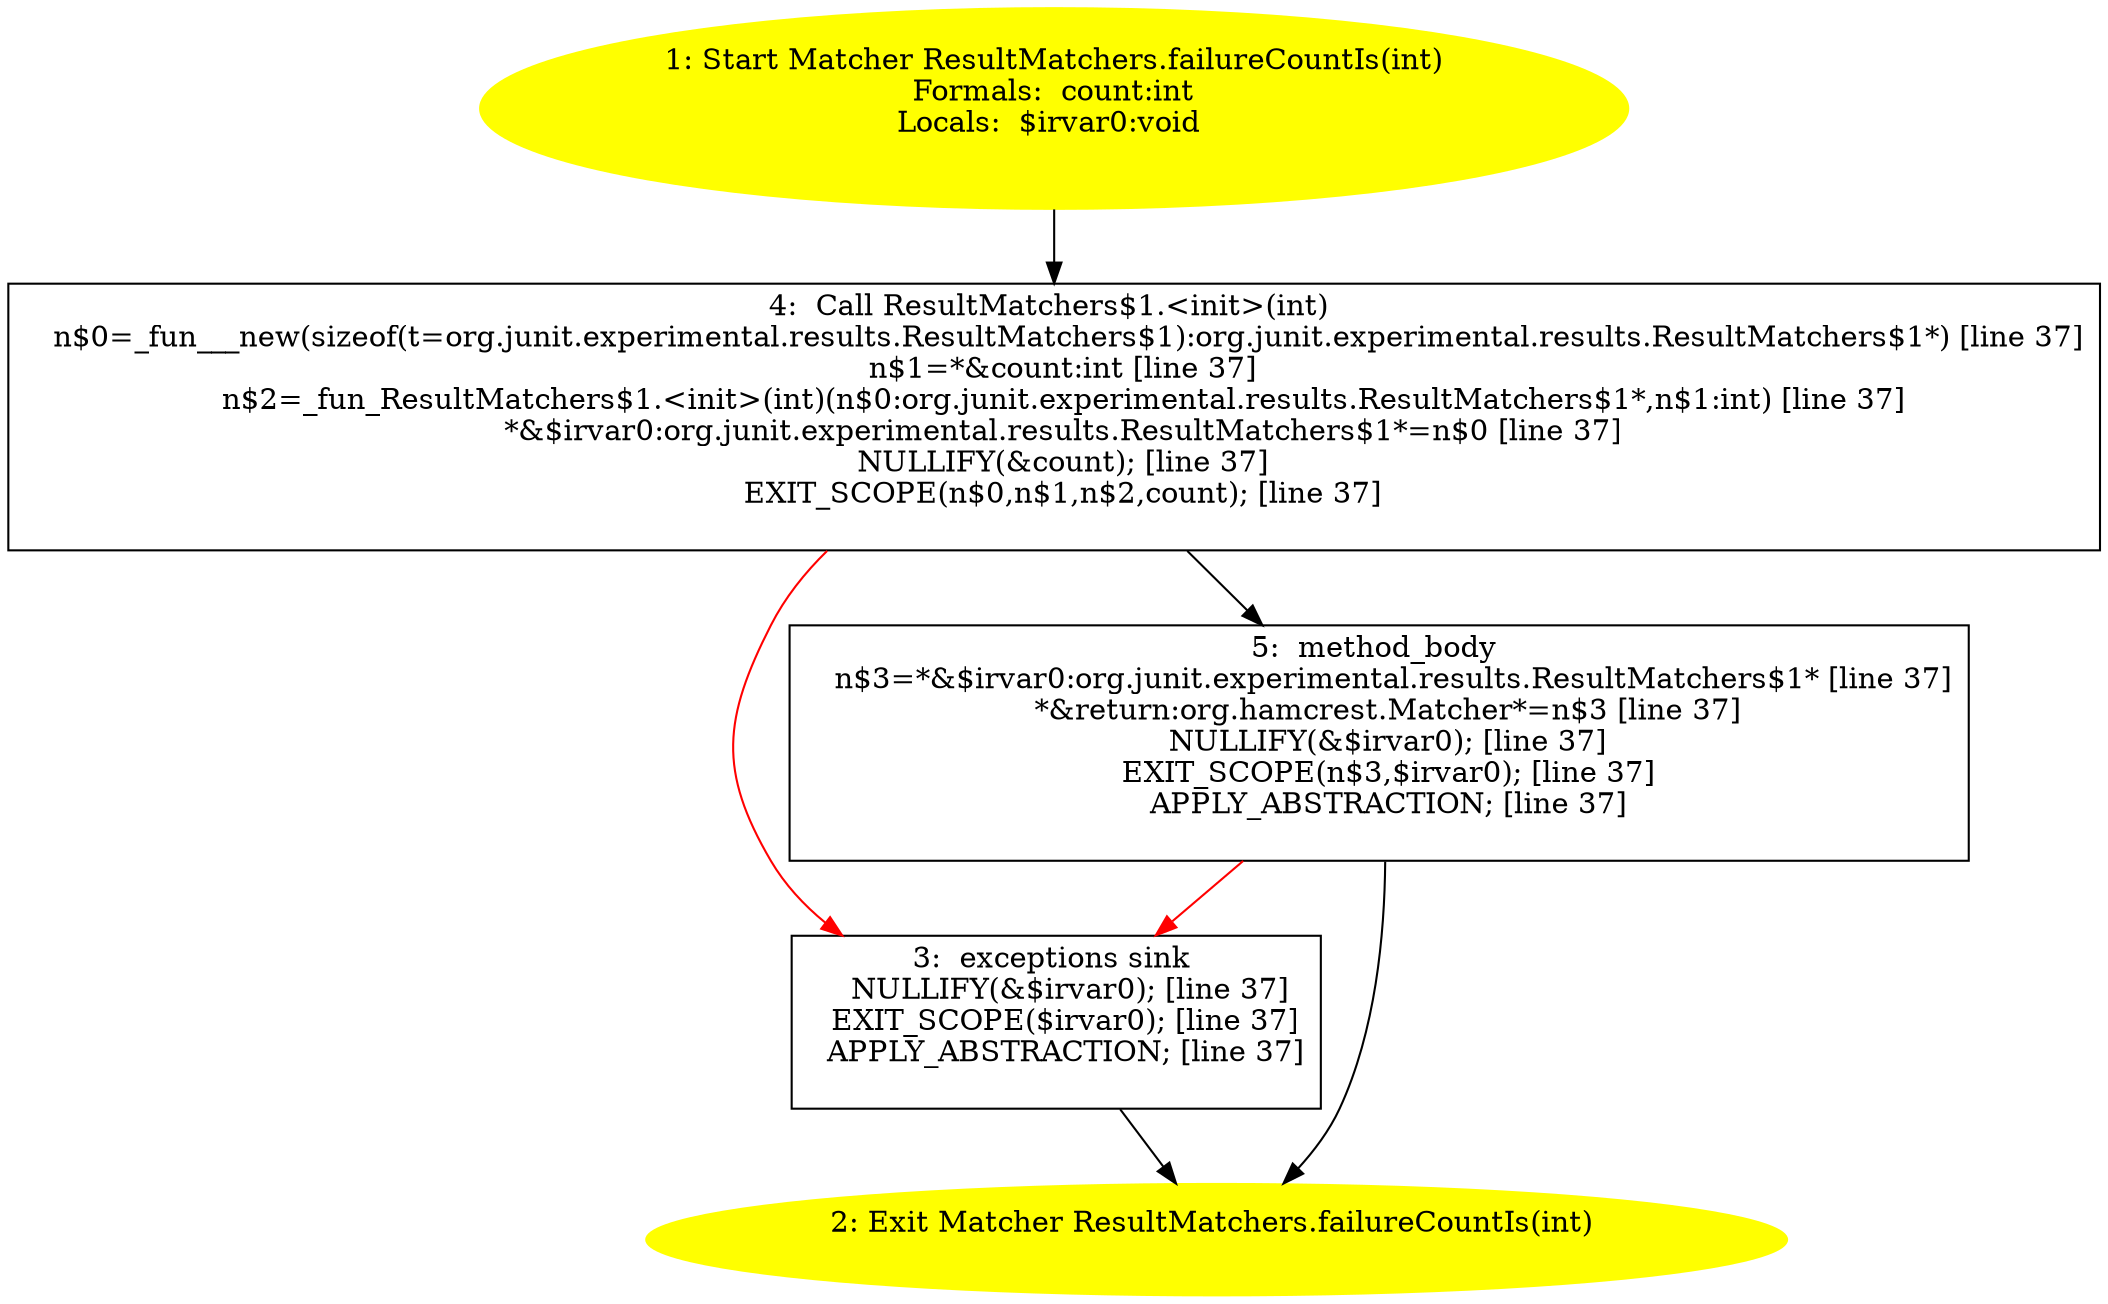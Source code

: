 /* @generated */
digraph cfg {
"org.junit.experimental.results.ResultMatchers.failureCountIs(int):org.hamcrest.Matcher.d0152a56fdc4b84d3ed8f6a99d7775d7_1" [label="1: Start Matcher ResultMatchers.failureCountIs(int)\nFormals:  count:int\nLocals:  $irvar0:void \n  " color=yellow style=filled]
	

	 "org.junit.experimental.results.ResultMatchers.failureCountIs(int):org.hamcrest.Matcher.d0152a56fdc4b84d3ed8f6a99d7775d7_1" -> "org.junit.experimental.results.ResultMatchers.failureCountIs(int):org.hamcrest.Matcher.d0152a56fdc4b84d3ed8f6a99d7775d7_4" ;
"org.junit.experimental.results.ResultMatchers.failureCountIs(int):org.hamcrest.Matcher.d0152a56fdc4b84d3ed8f6a99d7775d7_2" [label="2: Exit Matcher ResultMatchers.failureCountIs(int) \n  " color=yellow style=filled]
	

"org.junit.experimental.results.ResultMatchers.failureCountIs(int):org.hamcrest.Matcher.d0152a56fdc4b84d3ed8f6a99d7775d7_3" [label="3:  exceptions sink \n   NULLIFY(&$irvar0); [line 37]\n  EXIT_SCOPE($irvar0); [line 37]\n  APPLY_ABSTRACTION; [line 37]\n " shape="box"]
	

	 "org.junit.experimental.results.ResultMatchers.failureCountIs(int):org.hamcrest.Matcher.d0152a56fdc4b84d3ed8f6a99d7775d7_3" -> "org.junit.experimental.results.ResultMatchers.failureCountIs(int):org.hamcrest.Matcher.d0152a56fdc4b84d3ed8f6a99d7775d7_2" ;
"org.junit.experimental.results.ResultMatchers.failureCountIs(int):org.hamcrest.Matcher.d0152a56fdc4b84d3ed8f6a99d7775d7_4" [label="4:  Call ResultMatchers$1.<init>(int) \n   n$0=_fun___new(sizeof(t=org.junit.experimental.results.ResultMatchers$1):org.junit.experimental.results.ResultMatchers$1*) [line 37]\n  n$1=*&count:int [line 37]\n  n$2=_fun_ResultMatchers$1.<init>(int)(n$0:org.junit.experimental.results.ResultMatchers$1*,n$1:int) [line 37]\n  *&$irvar0:org.junit.experimental.results.ResultMatchers$1*=n$0 [line 37]\n  NULLIFY(&count); [line 37]\n  EXIT_SCOPE(n$0,n$1,n$2,count); [line 37]\n " shape="box"]
	

	 "org.junit.experimental.results.ResultMatchers.failureCountIs(int):org.hamcrest.Matcher.d0152a56fdc4b84d3ed8f6a99d7775d7_4" -> "org.junit.experimental.results.ResultMatchers.failureCountIs(int):org.hamcrest.Matcher.d0152a56fdc4b84d3ed8f6a99d7775d7_5" ;
	 "org.junit.experimental.results.ResultMatchers.failureCountIs(int):org.hamcrest.Matcher.d0152a56fdc4b84d3ed8f6a99d7775d7_4" -> "org.junit.experimental.results.ResultMatchers.failureCountIs(int):org.hamcrest.Matcher.d0152a56fdc4b84d3ed8f6a99d7775d7_3" [color="red" ];
"org.junit.experimental.results.ResultMatchers.failureCountIs(int):org.hamcrest.Matcher.d0152a56fdc4b84d3ed8f6a99d7775d7_5" [label="5:  method_body \n   n$3=*&$irvar0:org.junit.experimental.results.ResultMatchers$1* [line 37]\n  *&return:org.hamcrest.Matcher*=n$3 [line 37]\n  NULLIFY(&$irvar0); [line 37]\n  EXIT_SCOPE(n$3,$irvar0); [line 37]\n  APPLY_ABSTRACTION; [line 37]\n " shape="box"]
	

	 "org.junit.experimental.results.ResultMatchers.failureCountIs(int):org.hamcrest.Matcher.d0152a56fdc4b84d3ed8f6a99d7775d7_5" -> "org.junit.experimental.results.ResultMatchers.failureCountIs(int):org.hamcrest.Matcher.d0152a56fdc4b84d3ed8f6a99d7775d7_2" ;
	 "org.junit.experimental.results.ResultMatchers.failureCountIs(int):org.hamcrest.Matcher.d0152a56fdc4b84d3ed8f6a99d7775d7_5" -> "org.junit.experimental.results.ResultMatchers.failureCountIs(int):org.hamcrest.Matcher.d0152a56fdc4b84d3ed8f6a99d7775d7_3" [color="red" ];
}
